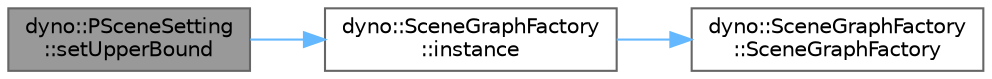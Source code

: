 digraph "dyno::PSceneSetting::setUpperBound"
{
 // LATEX_PDF_SIZE
  bgcolor="transparent";
  edge [fontname=Helvetica,fontsize=10,labelfontname=Helvetica,labelfontsize=10];
  node [fontname=Helvetica,fontsize=10,shape=box,height=0.2,width=0.4];
  rankdir="LR";
  Node1 [id="Node000001",label="dyno::PSceneSetting\l::setUpperBound",height=0.2,width=0.4,color="gray40", fillcolor="grey60", style="filled", fontcolor="black",tooltip=" "];
  Node1 -> Node2 [id="edge1_Node000001_Node000002",color="steelblue1",style="solid",tooltip=" "];
  Node2 [id="Node000002",label="dyno::SceneGraphFactory\l::instance",height=0.2,width=0.4,color="grey40", fillcolor="white", style="filled",URL="$classdyno_1_1_scene_graph_factory.html#a734602c4eaa53d89bd0293015383677b",tooltip=" "];
  Node2 -> Node3 [id="edge2_Node000002_Node000003",color="steelblue1",style="solid",tooltip=" "];
  Node3 [id="Node000003",label="dyno::SceneGraphFactory\l::SceneGraphFactory",height=0.2,width=0.4,color="grey40", fillcolor="white", style="filled",URL="$classdyno_1_1_scene_graph_factory.html#a8903c0a4594870792c19db4302361bad",tooltip=" "];
}
